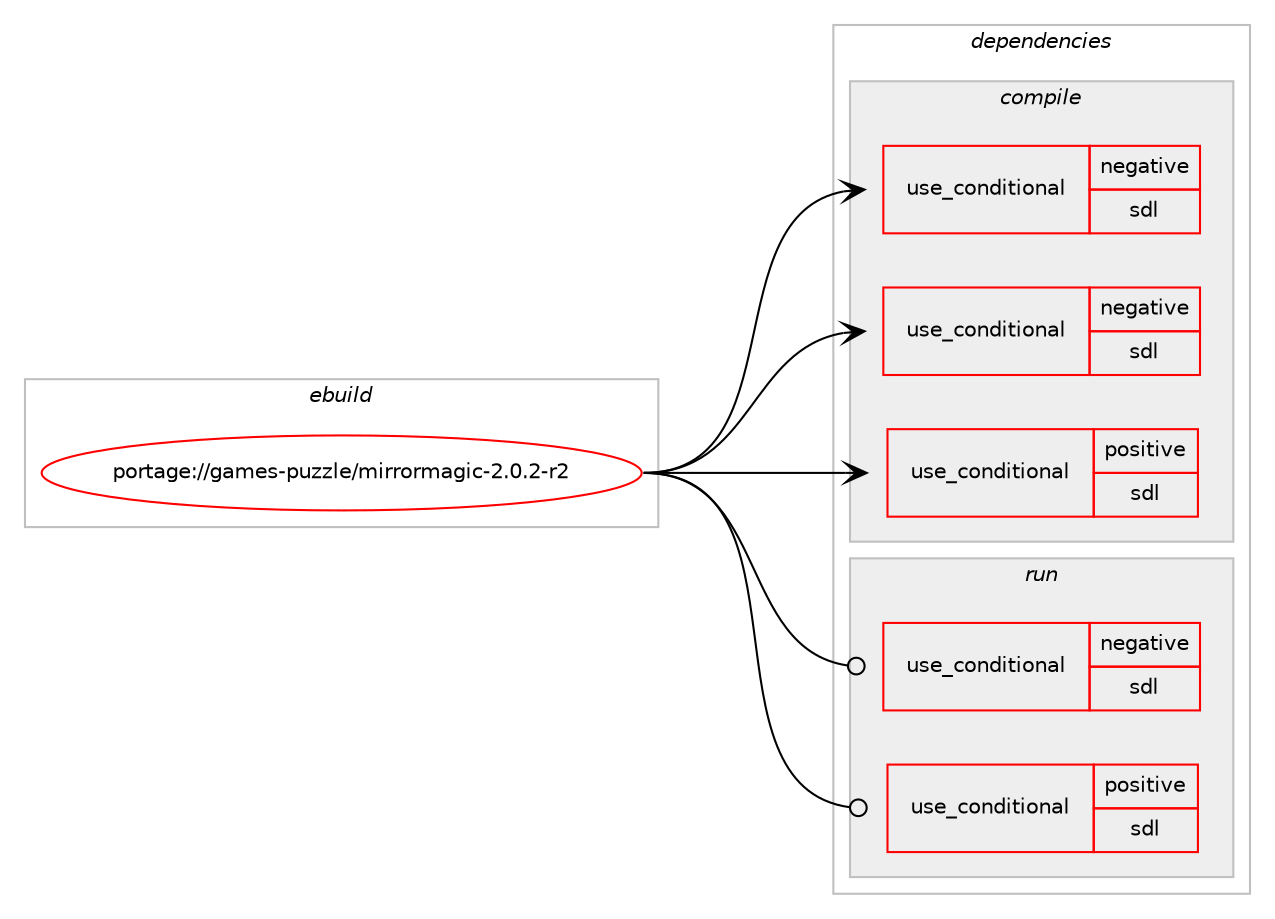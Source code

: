 digraph prolog {

# *************
# Graph options
# *************

newrank=true;
concentrate=true;
compound=true;
graph [rankdir=LR,fontname=Helvetica,fontsize=10,ranksep=1.5];#, ranksep=2.5, nodesep=0.2];
edge  [arrowhead=vee];
node  [fontname=Helvetica,fontsize=10];

# **********
# The ebuild
# **********

subgraph cluster_leftcol {
color=gray;
rank=same;
label=<<i>ebuild</i>>;
id [label="portage://games-puzzle/mirrormagic-2.0.2-r2", color=red, width=4, href="../games-puzzle/mirrormagic-2.0.2-r2.svg"];
}

# ****************
# The dependencies
# ****************

subgraph cluster_midcol {
color=gray;
label=<<i>dependencies</i>>;
subgraph cluster_compile {
fillcolor="#eeeeee";
style=filled;
label=<<i>compile</i>>;
subgraph cond62790 {
dependency116056 [label=<<TABLE BORDER="0" CELLBORDER="1" CELLSPACING="0" CELLPADDING="4"><TR><TD ROWSPAN="3" CELLPADDING="10">use_conditional</TD></TR><TR><TD>negative</TD></TR><TR><TD>sdl</TD></TR></TABLE>>, shape=none, color=red];
# *** BEGIN UNKNOWN DEPENDENCY TYPE (TODO) ***
# dependency116056 -> package_dependency(portage://games-puzzle/mirrormagic-2.0.2-r2,install,no,x11-libs,libX11,none,[,,],[],[])
# *** END UNKNOWN DEPENDENCY TYPE (TODO) ***

}
id:e -> dependency116056:w [weight=20,style="solid",arrowhead="vee"];
subgraph cond62791 {
dependency116057 [label=<<TABLE BORDER="0" CELLBORDER="1" CELLSPACING="0" CELLPADDING="4"><TR><TD ROWSPAN="3" CELLPADDING="10">use_conditional</TD></TR><TR><TD>negative</TD></TR><TR><TD>sdl</TD></TR></TABLE>>, shape=none, color=red];
# *** BEGIN UNKNOWN DEPENDENCY TYPE (TODO) ***
# dependency116057 -> package_dependency(portage://games-puzzle/mirrormagic-2.0.2-r2,install,no,x11-libs,libXt,none,[,,],[],[])
# *** END UNKNOWN DEPENDENCY TYPE (TODO) ***

}
id:e -> dependency116057:w [weight=20,style="solid",arrowhead="vee"];
subgraph cond62792 {
dependency116058 [label=<<TABLE BORDER="0" CELLBORDER="1" CELLSPACING="0" CELLPADDING="4"><TR><TD ROWSPAN="3" CELLPADDING="10">use_conditional</TD></TR><TR><TD>positive</TD></TR><TR><TD>sdl</TD></TR></TABLE>>, shape=none, color=red];
# *** BEGIN UNKNOWN DEPENDENCY TYPE (TODO) ***
# dependency116058 -> package_dependency(portage://games-puzzle/mirrormagic-2.0.2-r2,install,no,media-libs,libsdl,none,[,,],[],[use(enable(video),none)])
# *** END UNKNOWN DEPENDENCY TYPE (TODO) ***

# *** BEGIN UNKNOWN DEPENDENCY TYPE (TODO) ***
# dependency116058 -> package_dependency(portage://games-puzzle/mirrormagic-2.0.2-r2,install,no,media-libs,sdl-mixer,none,[,,],[],[])
# *** END UNKNOWN DEPENDENCY TYPE (TODO) ***

# *** BEGIN UNKNOWN DEPENDENCY TYPE (TODO) ***
# dependency116058 -> package_dependency(portage://games-puzzle/mirrormagic-2.0.2-r2,install,no,media-libs,sdl-image,none,[,,],[],[])
# *** END UNKNOWN DEPENDENCY TYPE (TODO) ***

}
id:e -> dependency116058:w [weight=20,style="solid",arrowhead="vee"];
}
subgraph cluster_compileandrun {
fillcolor="#eeeeee";
style=filled;
label=<<i>compile and run</i>>;
}
subgraph cluster_run {
fillcolor="#eeeeee";
style=filled;
label=<<i>run</i>>;
subgraph cond62793 {
dependency116059 [label=<<TABLE BORDER="0" CELLBORDER="1" CELLSPACING="0" CELLPADDING="4"><TR><TD ROWSPAN="3" CELLPADDING="10">use_conditional</TD></TR><TR><TD>negative</TD></TR><TR><TD>sdl</TD></TR></TABLE>>, shape=none, color=red];
# *** BEGIN UNKNOWN DEPENDENCY TYPE (TODO) ***
# dependency116059 -> package_dependency(portage://games-puzzle/mirrormagic-2.0.2-r2,run,no,x11-libs,libX11,none,[,,],[],[])
# *** END UNKNOWN DEPENDENCY TYPE (TODO) ***

}
id:e -> dependency116059:w [weight=20,style="solid",arrowhead="odot"];
subgraph cond62794 {
dependency116060 [label=<<TABLE BORDER="0" CELLBORDER="1" CELLSPACING="0" CELLPADDING="4"><TR><TD ROWSPAN="3" CELLPADDING="10">use_conditional</TD></TR><TR><TD>positive</TD></TR><TR><TD>sdl</TD></TR></TABLE>>, shape=none, color=red];
# *** BEGIN UNKNOWN DEPENDENCY TYPE (TODO) ***
# dependency116060 -> package_dependency(portage://games-puzzle/mirrormagic-2.0.2-r2,run,no,media-libs,libsdl,none,[,,],[],[use(enable(video),none)])
# *** END UNKNOWN DEPENDENCY TYPE (TODO) ***

# *** BEGIN UNKNOWN DEPENDENCY TYPE (TODO) ***
# dependency116060 -> package_dependency(portage://games-puzzle/mirrormagic-2.0.2-r2,run,no,media-libs,sdl-mixer,none,[,,],[],[])
# *** END UNKNOWN DEPENDENCY TYPE (TODO) ***

# *** BEGIN UNKNOWN DEPENDENCY TYPE (TODO) ***
# dependency116060 -> package_dependency(portage://games-puzzle/mirrormagic-2.0.2-r2,run,no,media-libs,sdl-image,none,[,,],[],[])
# *** END UNKNOWN DEPENDENCY TYPE (TODO) ***

}
id:e -> dependency116060:w [weight=20,style="solid",arrowhead="odot"];
}
}

# **************
# The candidates
# **************

subgraph cluster_choices {
rank=same;
color=gray;
label=<<i>candidates</i>>;

}

}
